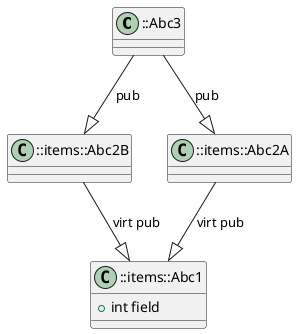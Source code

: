 @startuml

class "::Abc3" as item_0 {
}
class "::items::Abc2B" as item_1 {
}
class "::items::Abc2A" as item_2 {
}
class "::items::Abc1" as item_3 {
    {field} + int field
}

' ::Abc3 --|> ::items::Abc2B
item_0 --|> item_1: "pub"
' ::Abc3 --|> ::items::Abc2A
item_0 --|> item_2: "pub"
' ::items::Abc2B --|> ::items::Abc1
item_1 --|> item_3: "virt pub"
' ::items::Abc2A --|> ::items::Abc1
item_2 --|> item_3: "virt pub"

@enduml

